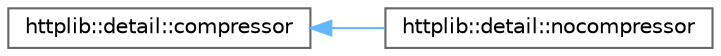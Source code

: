 digraph "Graphical Class Hierarchy"
{
 // LATEX_PDF_SIZE
  bgcolor="transparent";
  edge [fontname=Helvetica,fontsize=10,labelfontname=Helvetica,labelfontsize=10];
  node [fontname=Helvetica,fontsize=10,shape=box,height=0.2,width=0.4];
  rankdir="LR";
  Node0 [id="Node000000",label="httplib::detail::compressor",height=0.2,width=0.4,color="grey40", fillcolor="white", style="filled",URL="$classhttplib_1_1detail_1_1compressor.html",tooltip=" "];
  Node0 -> Node1 [id="edge10_Node000000_Node000001",dir="back",color="steelblue1",style="solid",tooltip=" "];
  Node1 [id="Node000001",label="httplib::detail::nocompressor",height=0.2,width=0.4,color="grey40", fillcolor="white", style="filled",URL="$classhttplib_1_1detail_1_1nocompressor.html",tooltip=" "];
}
